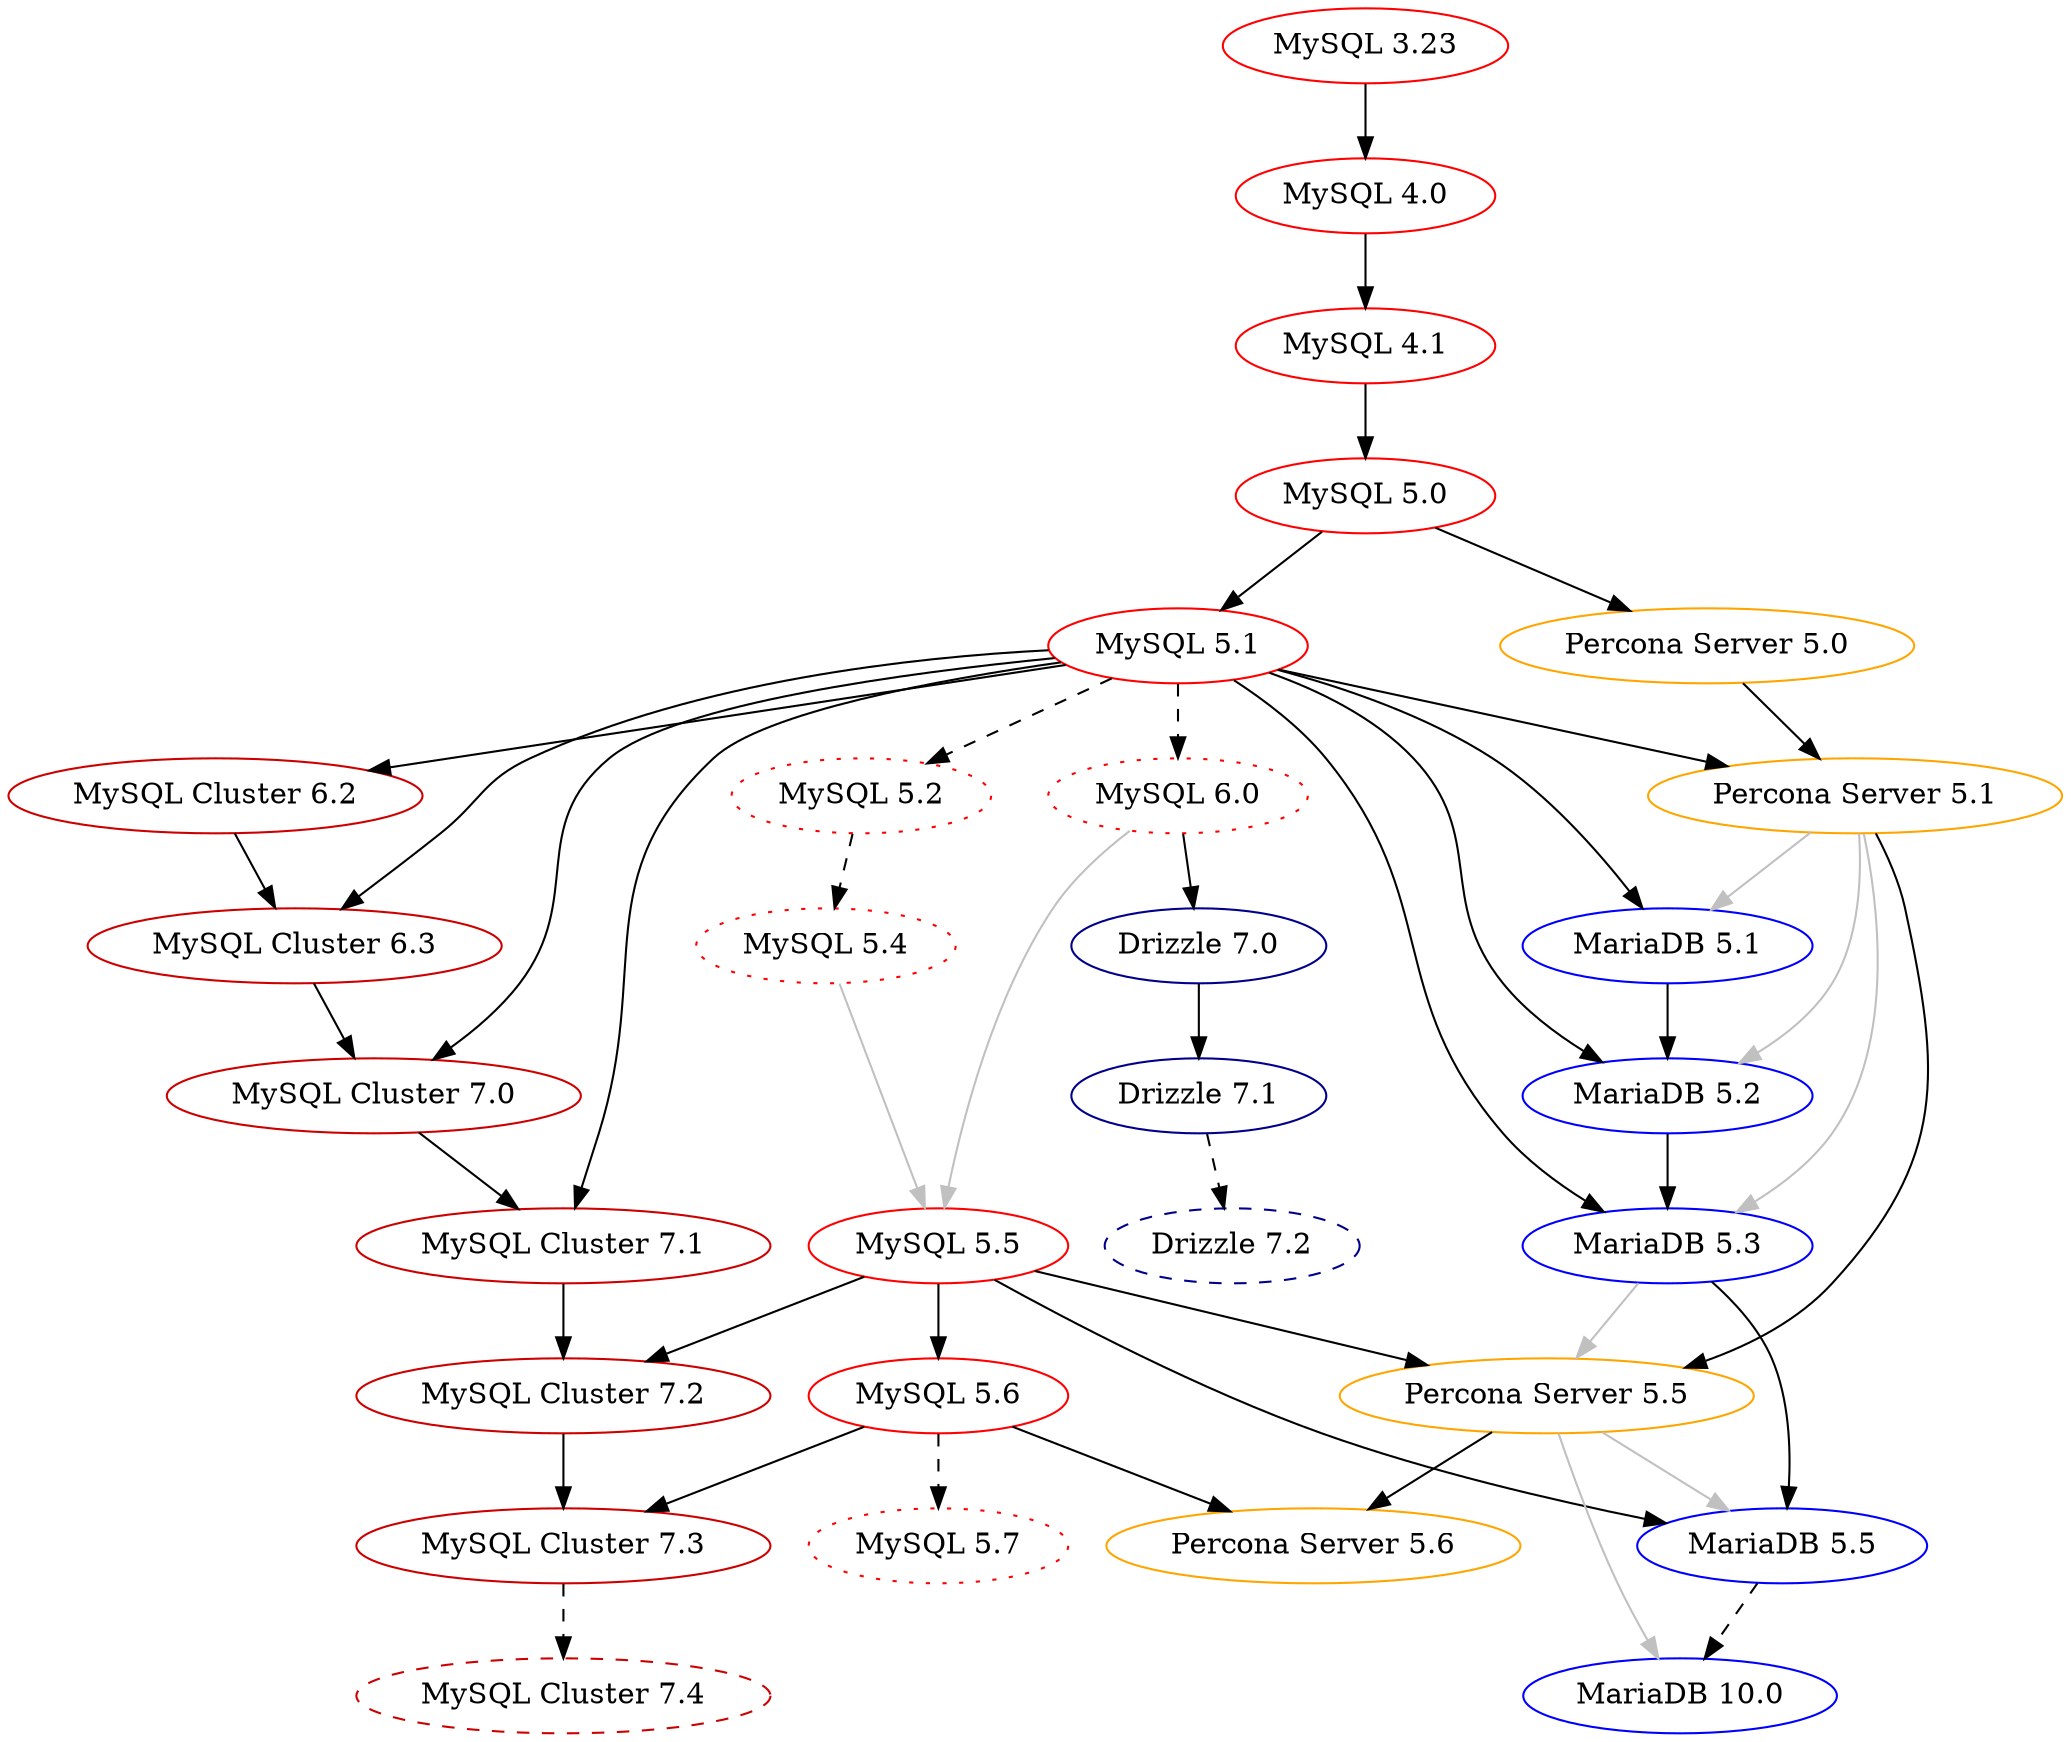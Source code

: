 digraph mysql_history_graph {
	/* Standards:
	   Non-GA: 		dotted
	   Abandoned: 		dotted 
	   Oracle MySQL: 	red
	   MySQL Cluster: 	red3
	   MariaDB: 		blue
	   Drizzle: 		blue4
	   Percona Server: 	orange
	*/

	/* MySQL/Sun/Oracle MySQL GA */
	"MySQL 3.23" [color="red"];
	"MySQL 4.0" [color="red"];
	"MySQL 4.1" [color="red"];
	"MySQL 5.0" [color="red"];
	"MySQL 5.1" [color="red"];
	"MySQL 5.5" [color="red"];
	"MySQL 5.6" [color="red"];
	"MySQL 3.23" -> "MySQL 4.0";
	"MySQL 4.0" -> "MySQL 4.1";
	"MySQL 4.1" -> "MySQL 5.0";
	"MySQL 5.0" -> "MySQL 5.1";
	"MySQL 5.5" -> "MySQL 5.6";
	"MySQL 5.4" -> "MySQL 5.5" [color="grey"]; // InnoDB Scalability
	"MySQL 6.0" -> "MySQL 5.5" [color="grey"]; // Optimizer improvements

	/* MySQL/Sun/Oracle non-GA */	
	"MySQL 5.2" [color="red",style="dotted"];
	"MySQL 5.4" [color="red",style="dotted"];
	"MySQL 5.7" [color="red",style="dotted"];
	"MySQL 6.0" [color="red",style="dotted"];
	"MySQL 5.1" -> "MySQL 5.2" [style="dashed"];
	"MySQL 5.1" -> "MySQL 6.0" [style="dashed"];
	"MySQL 5.2" -> "MySQL 5.4" [style="dashed"];
	"MySQL 5.6" -> "MySQL 5.7" [style="dashed"];

	/* MySQL Cluster (NDB) */
	"MySQL Cluster 6.2" [color="red3"]
	"MySQL Cluster 6.3" [color="red3"]
	"MySQL Cluster 7.0" [color="red3"]
	"MySQL Cluster 7.1" [color="red3"]
	"MySQL Cluster 7.2" [color="red3"]
	"MySQL Cluster 7.3"  [color="red3"]
	"MySQL Cluster 7.4"  [color="red3", style="dashed"]
	"MySQL 5.1" -> "MySQL Cluster 6.2";
	"MySQL 5.1" -> "MySQL Cluster 6.3";
	"MySQL Cluster 6.2" -> "MySQL Cluster 6.3";
	"MySQL 5.1" -> "MySQL Cluster 7.0";
	"MySQL Cluster 6.3" -> "MySQL Cluster 7.0";
	"MySQL 5.1" -> "MySQL Cluster 7.1";
	"MySQL Cluster 7.0" -> "MySQL Cluster 7.1";
	"MySQL 5.5" -> "MySQL Cluster 7.2";
	"MySQL Cluster 7.1" -> "MySQL Cluster 7.2";
	"MySQL 5.6" -> "MySQL Cluster 7.3";
	"MySQL Cluster 7.2" -> "MySQL Cluster 7.3";
	"MySQL Cluster 7.3" -> "MySQL Cluster 7.4" [style="dashed"];

	/* MariaDB */
	"MariaDB 5.1" [color="blue"];
	"MariaDB 5.2" [color="blue"];
	"MariaDB 5.3" [color="blue"];
	"MariaDB 5.5" [color="blue"];
	"MariaDB 10.0" [color="blue"];
	"MySQL 5.1" -> "MariaDB 5.1";
	"Percona Server 5.1" -> "MariaDB 5.1" [color="grey"]; // XtraDB
	"MySQL 5.1" -> "MariaDB 5.2";
	"MariaDB 5.1" -> "MariaDB 5.2";
	"Percona Server 5.1" -> "MariaDB 5.2" [color="grey"]; // XtraDB
	"MySQL 5.1" -> "MariaDB 5.3";
	"MariaDB 5.2" -> "MariaDB 5.3";
	"Percona Server 5.1" -> "MariaDB 5.3" [color="grey"]; // XtraDB
	"MySQL 5.5" -> "MariaDB 5.5";
	"MariaDB 5.3" -> "MariaDB 5.5";
	"Percona Server 5.5" -> "MariaDB 5.5" [color="grey"]; // XtraDB
	"MariaDB 5.5" -> "MariaDB 10.0" [style="dashed"];
	"Percona Server 5.5" -> "MariaDB 10.0" [color="grey"]; // XtraDB

	/* Percona Server */
	"Percona Server 5.0" [color="orange"];
	"Percona Server 5.1" [color="orange"];
	"Percona Server 5.5" [color="orange"];
	"Percona Server 5.6" [color="orange"];
	"MySQL 5.0" -> "Percona Server 5.0";
	"MySQL 5.1" -> "Percona Server 5.1";
	"Percona Server 5.0" -> "Percona Server 5.1";
	"MySQL 5.5" -> "Percona Server 5.5";
	"Percona Server 5.1" -> "Percona Server 5.5";
	"MariaDB 5.3" -> "Percona Server 5.5" [color="grey"]; // group commit
	"MySQL 5.6" -> "Percona Server 5.6";
	"Percona Server 5.5" -> "Percona Server 5.6";

	/* Drizzle */
	"Drizzle 7.0" [color="blue4"];
	"Drizzle 7.1" [color="blue4"];
	"Drizzle 7.2" [color="blue4", style="dashed"];
	"MySQL 6.0" -> "Drizzle 7.0";
	"Drizzle 7.0" -> "Drizzle 7.1";
	"Drizzle 7.1" -> "Drizzle 7.2" [style="dashed"];
}
